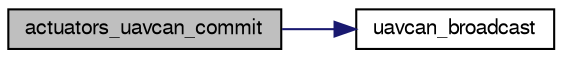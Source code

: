 digraph "actuators_uavcan_commit"
{
  edge [fontname="FreeSans",fontsize="10",labelfontname="FreeSans",labelfontsize="10"];
  node [fontname="FreeSans",fontsize="10",shape=record];
  rankdir="LR";
  Node1 [label="actuators_uavcan_commit",height=0.2,width=0.4,color="black", fillcolor="grey75", style="filled", fontcolor="black"];
  Node1 -> Node2 [color="midnightblue",fontsize="10",style="solid",fontname="FreeSans"];
  Node2 [label="uavcan_broadcast",height=0.2,width=0.4,color="black", fillcolor="white", style="filled",URL="$uavcan_8c.html#a712d2f97a70e8a78c0318d3709e317b4",tooltip="Broadcast an uavcan message to a specific interface. "];
}
